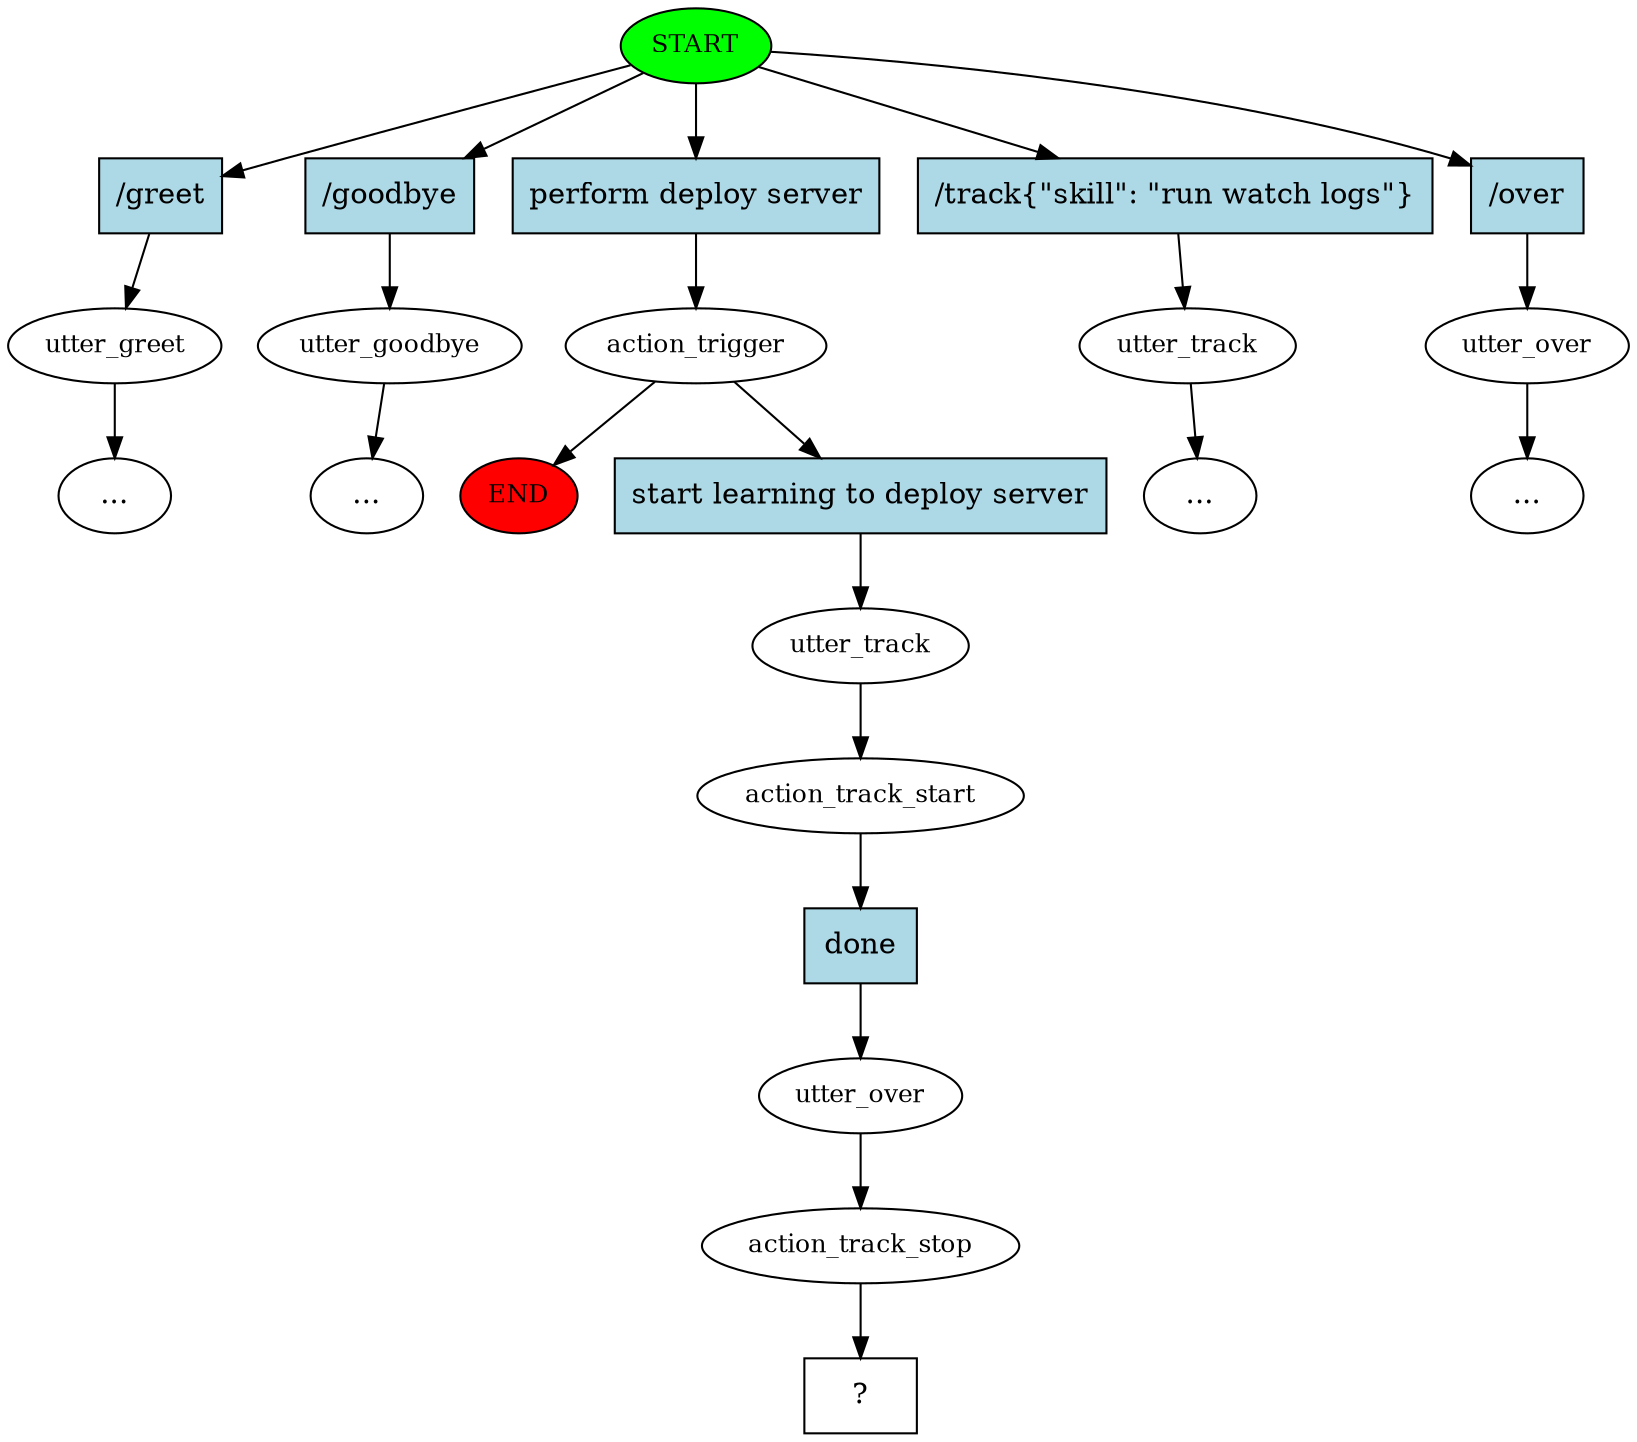 digraph  {
0 [class="start active", fillcolor=green, fontsize=12, label=START, style=filled];
"-1" [class=end, fillcolor=red, fontsize=12, label=END, style=filled];
1 [class="", fontsize=12, label=utter_greet];
4 [class="", fontsize=12, label=utter_goodbye];
"-6" [class=ellipsis, label="..."];
5 [class=active, fontsize=12, label=action_trigger];
6 [class="", fontsize=12, label=utter_track];
7 [class="", fontsize=12, label=utter_over];
"-8" [class=ellipsis, label="..."];
"-9" [class=ellipsis, label="..."];
"-10" [class=ellipsis, label="..."];
11 [class=active, fontsize=12, label=utter_track];
12 [class=active, fontsize=12, label=action_track_start];
13 [class=active, fontsize=12, label=utter_over];
14 [class=active, fontsize=12, label=action_track_stop];
15 [class="intent dashed active", label="  ?  ", shape=rect];
16 [class=intent, fillcolor=lightblue, label="/greet", shape=rect, style=filled];
17 [class=intent, fillcolor=lightblue, label="/goodbye", shape=rect, style=filled];
18 [class="intent active", fillcolor=lightblue, label="perform\ deploy\ server", shape=rect, style=filled];
19 [class=intent, fillcolor=lightblue, label="/track\{\"skill\":\ \"run\ watch\ logs\"\}", shape=rect, style=filled];
20 [class=intent, fillcolor=lightblue, label="/over", shape=rect, style=filled];
21 [class="intent active", fillcolor=lightblue, label="start\ learning\ to\ deploy\ server", shape=rect, style=filled];
22 [class="intent active", fillcolor=lightblue, label=done, shape=rect, style=filled];
0 -> 16  [class="", key=0];
0 -> 17  [class="", key=0];
0 -> 18  [class=active, key=0];
0 -> 19  [class="", key=0];
0 -> 20  [class="", key=0];
1 -> "-9"  [class="", key=NONE, label=""];
4 -> "-6"  [class="", key=NONE, label=""];
5 -> "-1"  [class="", key=NONE, label=""];
5 -> 21  [class=active, key=0];
6 -> "-10"  [class="", key=NONE, label=""];
7 -> "-8"  [class="", key=NONE, label=""];
11 -> 12  [class=active, key=NONE, label=""];
12 -> 22  [class=active, key=0];
13 -> 14  [class=active, key=NONE, label=""];
14 -> 15  [class=active, key=NONE, label=""];
16 -> 1  [class="", key=0];
17 -> 4  [class="", key=0];
18 -> 5  [class=active, key=0];
19 -> 6  [class="", key=0];
20 -> 7  [class="", key=0];
21 -> 11  [class=active, key=0];
22 -> 13  [class=active, key=0];
}
